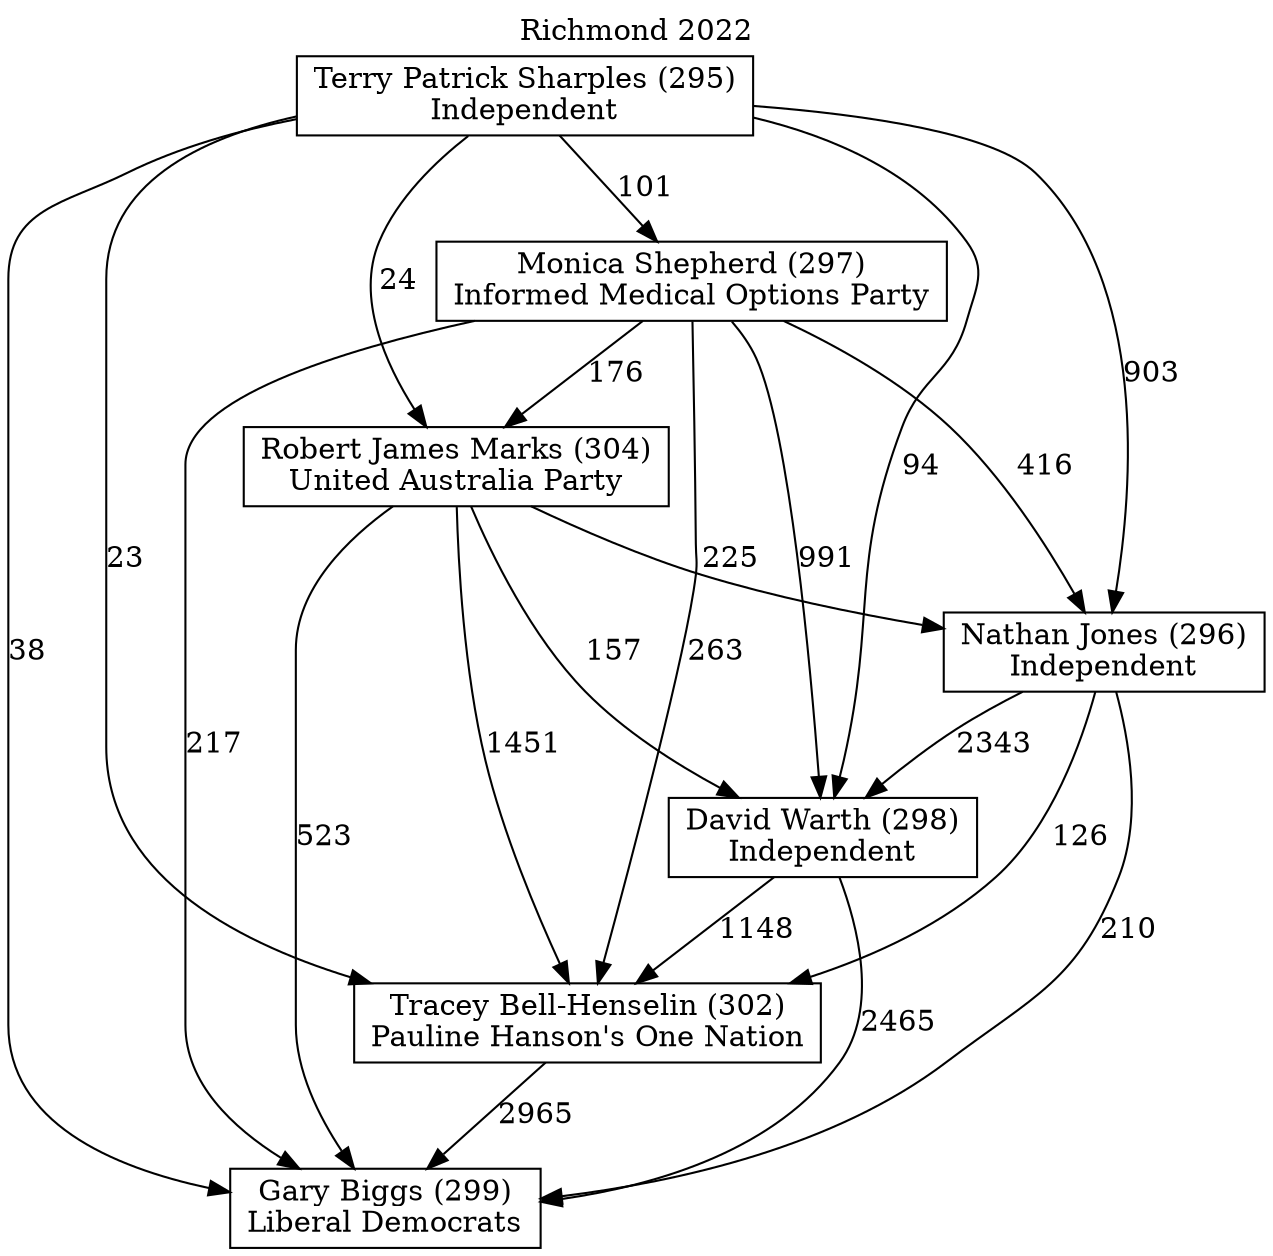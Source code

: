 // House preference flow
digraph "Gary Biggs (299)_Richmond_2022" {
	graph [label="Richmond 2022" labelloc=t mclimit=10]
	node [shape=box]
	"Gary Biggs (299)" [label="Gary Biggs (299)
Liberal Democrats"]
	"Tracey Bell-Henselin (302)" [label="Tracey Bell-Henselin (302)
Pauline Hanson's One Nation"]
	"David Warth (298)" [label="David Warth (298)
Independent"]
	"Nathan Jones (296)" [label="Nathan Jones (296)
Independent"]
	"Robert James Marks (304)" [label="Robert James Marks (304)
United Australia Party"]
	"Monica Shepherd (297)" [label="Monica Shepherd (297)
Informed Medical Options Party"]
	"Terry Patrick Sharples (295)" [label="Terry Patrick Sharples (295)
Independent"]
	"Tracey Bell-Henselin (302)" -> "Gary Biggs (299)" [label=2965]
	"David Warth (298)" -> "Tracey Bell-Henselin (302)" [label=1148]
	"Nathan Jones (296)" -> "David Warth (298)" [label=2343]
	"Robert James Marks (304)" -> "Nathan Jones (296)" [label=225]
	"Monica Shepherd (297)" -> "Robert James Marks (304)" [label=176]
	"Terry Patrick Sharples (295)" -> "Monica Shepherd (297)" [label=101]
	"David Warth (298)" -> "Gary Biggs (299)" [label=2465]
	"Nathan Jones (296)" -> "Gary Biggs (299)" [label=210]
	"Robert James Marks (304)" -> "Gary Biggs (299)" [label=523]
	"Monica Shepherd (297)" -> "Gary Biggs (299)" [label=217]
	"Terry Patrick Sharples (295)" -> "Gary Biggs (299)" [label=38]
	"Terry Patrick Sharples (295)" -> "Robert James Marks (304)" [label=24]
	"Monica Shepherd (297)" -> "Nathan Jones (296)" [label=416]
	"Terry Patrick Sharples (295)" -> "Nathan Jones (296)" [label=903]
	"Robert James Marks (304)" -> "David Warth (298)" [label=157]
	"Monica Shepherd (297)" -> "David Warth (298)" [label=991]
	"Terry Patrick Sharples (295)" -> "David Warth (298)" [label=94]
	"Nathan Jones (296)" -> "Tracey Bell-Henselin (302)" [label=126]
	"Robert James Marks (304)" -> "Tracey Bell-Henselin (302)" [label=1451]
	"Monica Shepherd (297)" -> "Tracey Bell-Henselin (302)" [label=263]
	"Terry Patrick Sharples (295)" -> "Tracey Bell-Henselin (302)" [label=23]
}
